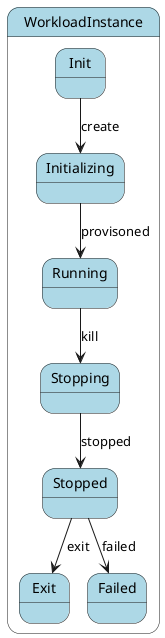 @startuml



state WorkloadInstance #lightblue {

    state Init #lightblue {
    }

    state Initializing #lightblue {
    }

    state Running #lightblue {
    }

    state Stopping #lightblue {
    }

    state Stopped #lightblue {
    }

    state Exit #lightblue {
    }

    state Failed #lightblue {
    }

}


Init --> Initializing : create

Initializing --> Running : provisoned

Running --> Stopping : kill

Stopping --> Stopped : stopped

Stopped --> Exit : exit

Stopped --> Failed : failed




@enduml
